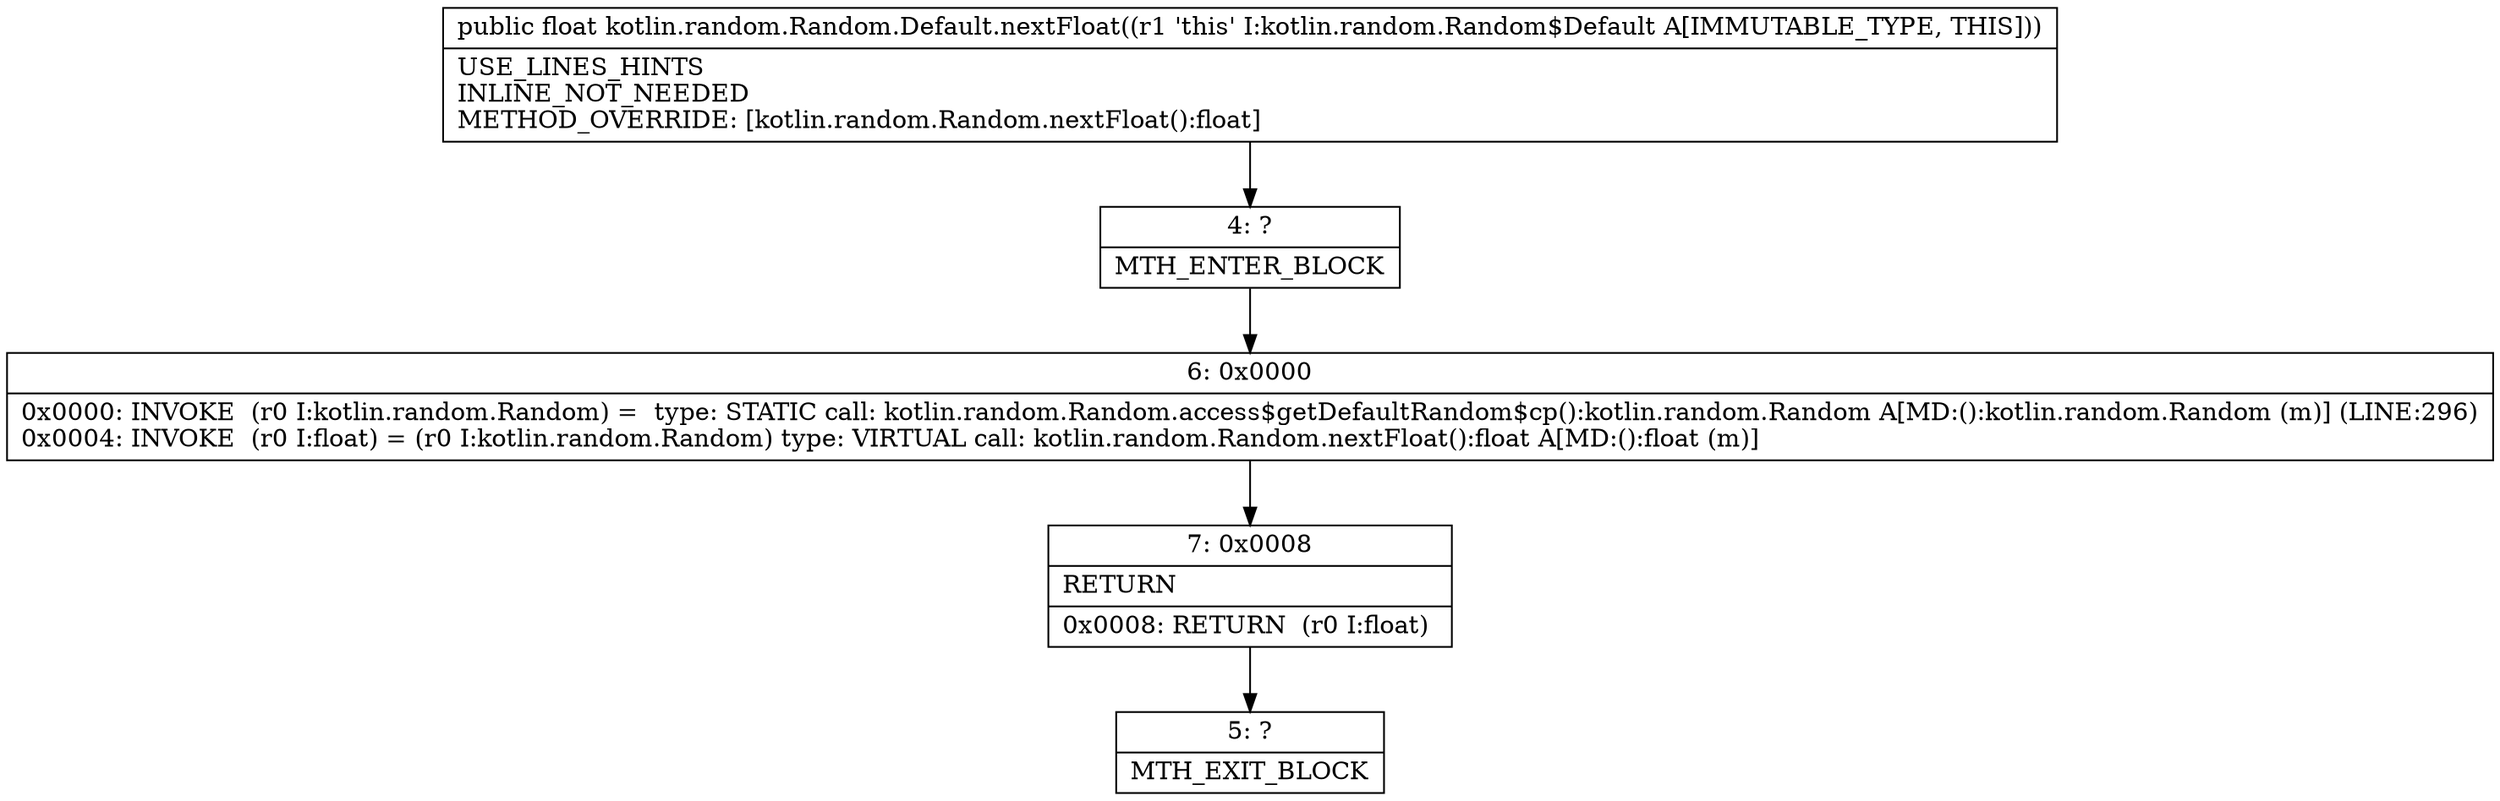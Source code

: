 digraph "CFG forkotlin.random.Random.Default.nextFloat()F" {
Node_4 [shape=record,label="{4\:\ ?|MTH_ENTER_BLOCK\l}"];
Node_6 [shape=record,label="{6\:\ 0x0000|0x0000: INVOKE  (r0 I:kotlin.random.Random) =  type: STATIC call: kotlin.random.Random.access$getDefaultRandom$cp():kotlin.random.Random A[MD:():kotlin.random.Random (m)] (LINE:296)\l0x0004: INVOKE  (r0 I:float) = (r0 I:kotlin.random.Random) type: VIRTUAL call: kotlin.random.Random.nextFloat():float A[MD:():float (m)]\l}"];
Node_7 [shape=record,label="{7\:\ 0x0008|RETURN\l|0x0008: RETURN  (r0 I:float) \l}"];
Node_5 [shape=record,label="{5\:\ ?|MTH_EXIT_BLOCK\l}"];
MethodNode[shape=record,label="{public float kotlin.random.Random.Default.nextFloat((r1 'this' I:kotlin.random.Random$Default A[IMMUTABLE_TYPE, THIS]))  | USE_LINES_HINTS\lINLINE_NOT_NEEDED\lMETHOD_OVERRIDE: [kotlin.random.Random.nextFloat():float]\l}"];
MethodNode -> Node_4;Node_4 -> Node_6;
Node_6 -> Node_7;
Node_7 -> Node_5;
}

